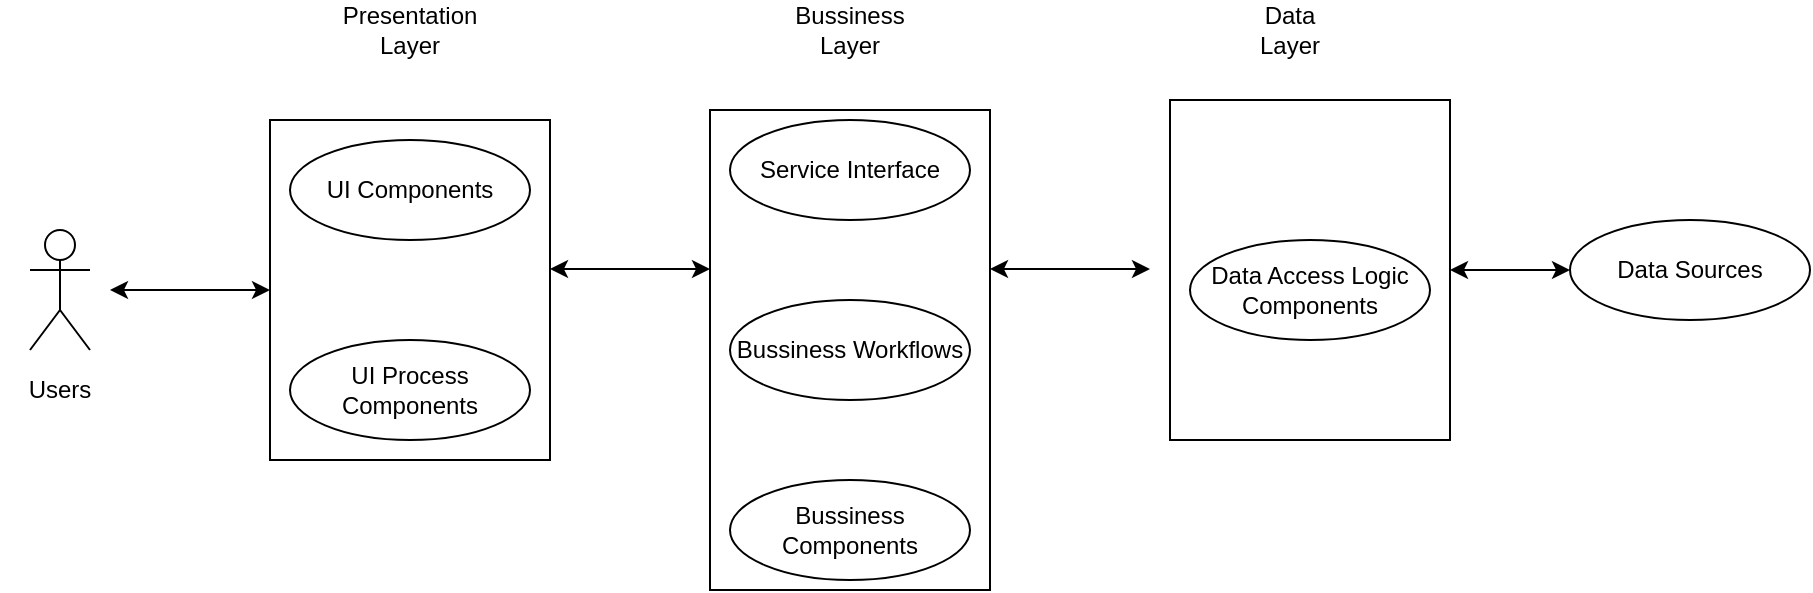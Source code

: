 <mxfile version="16.2.1" type="device"><diagram id="98OBLq6Av_O5UxauK3sQ" name="Page-1"><mxGraphModel dx="1312" dy="682" grid="1" gridSize="10" guides="1" tooltips="1" connect="1" arrows="1" fold="1" page="1" pageScale="1" pageWidth="850" pageHeight="1100" math="0" shadow="0"><root><mxCell id="0"/><mxCell id="1" parent="0"/><mxCell id="blKvcIOErg8DY57XyXZI-4" value="UI Components" style="ellipse;whiteSpace=wrap;html=1;" parent="1" vertex="1"><mxGeometry x="360" y="130" width="120" height="50" as="geometry"/></mxCell><mxCell id="blKvcIOErg8DY57XyXZI-5" value="Service Interface" style="ellipse;whiteSpace=wrap;html=1;" parent="1" vertex="1"><mxGeometry x="580" y="120" width="120" height="50" as="geometry"/></mxCell><mxCell id="blKvcIOErg8DY57XyXZI-9" value="" style="shape=partialRectangle;whiteSpace=wrap;html=1;top=0;left=0;fillColor=none;" parent="1" vertex="1"><mxGeometry x="800" y="110" width="140" height="170" as="geometry"/></mxCell><mxCell id="blKvcIOErg8DY57XyXZI-10" value="" style="shape=partialRectangle;whiteSpace=wrap;html=1;bottom=0;right=0;fillColor=none;" parent="1" vertex="1"><mxGeometry x="350" y="120" width="140" height="170" as="geometry"/></mxCell><mxCell id="blKvcIOErg8DY57XyXZI-11" value="" style="shape=partialRectangle;whiteSpace=wrap;html=1;top=0;left=0;fillColor=none;" parent="1" vertex="1"><mxGeometry x="350" y="120" width="140" height="170" as="geometry"/></mxCell><mxCell id="blKvcIOErg8DY57XyXZI-12" value="" style="shape=partialRectangle;whiteSpace=wrap;html=1;bottom=0;right=0;fillColor=none;" parent="1" vertex="1"><mxGeometry x="570" y="115" width="140" height="240" as="geometry"/></mxCell><mxCell id="blKvcIOErg8DY57XyXZI-13" value="Bussiness Workflows" style="ellipse;whiteSpace=wrap;html=1;" parent="1" vertex="1"><mxGeometry x="580" y="210" width="120" height="50" as="geometry"/></mxCell><mxCell id="blKvcIOErg8DY57XyXZI-16" value="" style="shape=partialRectangle;whiteSpace=wrap;html=1;top=0;left=0;fillColor=none;" parent="1" vertex="1"><mxGeometry x="570" y="115" width="140" height="240" as="geometry"/></mxCell><mxCell id="blKvcIOErg8DY57XyXZI-17" value="" style="shape=partialRectangle;whiteSpace=wrap;html=1;bottom=0;right=0;fillColor=none;" parent="1" vertex="1"><mxGeometry x="800" y="110" width="140" height="170" as="geometry"/></mxCell><mxCell id="blKvcIOErg8DY57XyXZI-18" value="" style="endArrow=classic;startArrow=classic;html=1;rounded=0;entryX=0;entryY=0.5;entryDx=0;entryDy=0;" parent="1" target="blKvcIOErg8DY57XyXZI-10" edge="1"><mxGeometry width="50" height="50" relative="1" as="geometry"><mxPoint x="270" y="205" as="sourcePoint"/><mxPoint x="450" y="250" as="targetPoint"/></mxGeometry></mxCell><mxCell id="blKvcIOErg8DY57XyXZI-19" value="" style="endArrow=classic;startArrow=classic;html=1;rounded=0;entryX=0;entryY=0.5;entryDx=0;entryDy=0;" parent="1" edge="1"><mxGeometry width="50" height="50" relative="1" as="geometry"><mxPoint x="490" y="194.5" as="sourcePoint"/><mxPoint x="570" y="194.5" as="targetPoint"/></mxGeometry></mxCell><mxCell id="blKvcIOErg8DY57XyXZI-20" value="" style="endArrow=classic;startArrow=classic;html=1;rounded=0;entryX=0;entryY=0.5;entryDx=0;entryDy=0;" parent="1" edge="1"><mxGeometry width="50" height="50" relative="1" as="geometry"><mxPoint x="710" y="194.5" as="sourcePoint"/><mxPoint x="790" y="194.5" as="targetPoint"/></mxGeometry></mxCell><mxCell id="blKvcIOErg8DY57XyXZI-21" value="Users" style="text;html=1;strokeColor=none;fillColor=none;align=center;verticalAlign=middle;whiteSpace=wrap;rounded=0;" parent="1" vertex="1"><mxGeometry x="215" y="240" width="60" height="30" as="geometry"/></mxCell><mxCell id="blKvcIOErg8DY57XyXZI-23" value="Presentation Layer" style="text;html=1;strokeColor=none;fillColor=none;align=center;verticalAlign=middle;whiteSpace=wrap;rounded=0;" parent="1" vertex="1"><mxGeometry x="390" y="60" width="60" height="30" as="geometry"/></mxCell><mxCell id="blKvcIOErg8DY57XyXZI-24" value="Bussiness Layer" style="text;html=1;strokeColor=none;fillColor=none;align=center;verticalAlign=middle;whiteSpace=wrap;rounded=0;" parent="1" vertex="1"><mxGeometry x="610" y="60" width="60" height="30" as="geometry"/></mxCell><mxCell id="blKvcIOErg8DY57XyXZI-25" value="Data Layer" style="text;html=1;strokeColor=none;fillColor=none;align=center;verticalAlign=middle;whiteSpace=wrap;rounded=0;" parent="1" vertex="1"><mxGeometry x="830" y="60" width="60" height="30" as="geometry"/></mxCell><mxCell id="blKvcIOErg8DY57XyXZI-27" value="UI Process Components" style="ellipse;whiteSpace=wrap;html=1;" parent="1" vertex="1"><mxGeometry x="360" y="230" width="120" height="50" as="geometry"/></mxCell><mxCell id="WomVyGoolVCmPpYludRQ-1" value="" style="shape=umlActor;verticalLabelPosition=bottom;verticalAlign=top;html=1;outlineConnect=0;" vertex="1" parent="1"><mxGeometry x="230" y="175" width="30" height="60" as="geometry"/></mxCell><mxCell id="WomVyGoolVCmPpYludRQ-4" value="Bussiness Components" style="ellipse;whiteSpace=wrap;html=1;" vertex="1" parent="1"><mxGeometry x="580" y="300" width="120" height="50" as="geometry"/></mxCell><mxCell id="WomVyGoolVCmPpYludRQ-5" value="Data Access Logic Components" style="ellipse;whiteSpace=wrap;html=1;" vertex="1" parent="1"><mxGeometry x="810" y="180" width="120" height="50" as="geometry"/></mxCell><mxCell id="WomVyGoolVCmPpYludRQ-6" value="Data Sources" style="ellipse;whiteSpace=wrap;html=1;" vertex="1" parent="1"><mxGeometry x="1000" y="170" width="120" height="50" as="geometry"/></mxCell><mxCell id="WomVyGoolVCmPpYludRQ-11" value="" style="endArrow=classic;startArrow=classic;html=1;rounded=0;entryX=0;entryY=0.5;entryDx=0;entryDy=0;exitX=1;exitY=0.5;exitDx=0;exitDy=0;" edge="1" parent="1" source="blKvcIOErg8DY57XyXZI-17" target="WomVyGoolVCmPpYludRQ-6"><mxGeometry width="50" height="50" relative="1" as="geometry"><mxPoint x="950" y="240" as="sourcePoint"/><mxPoint x="1000" y="190" as="targetPoint"/></mxGeometry></mxCell></root></mxGraphModel></diagram></mxfile>